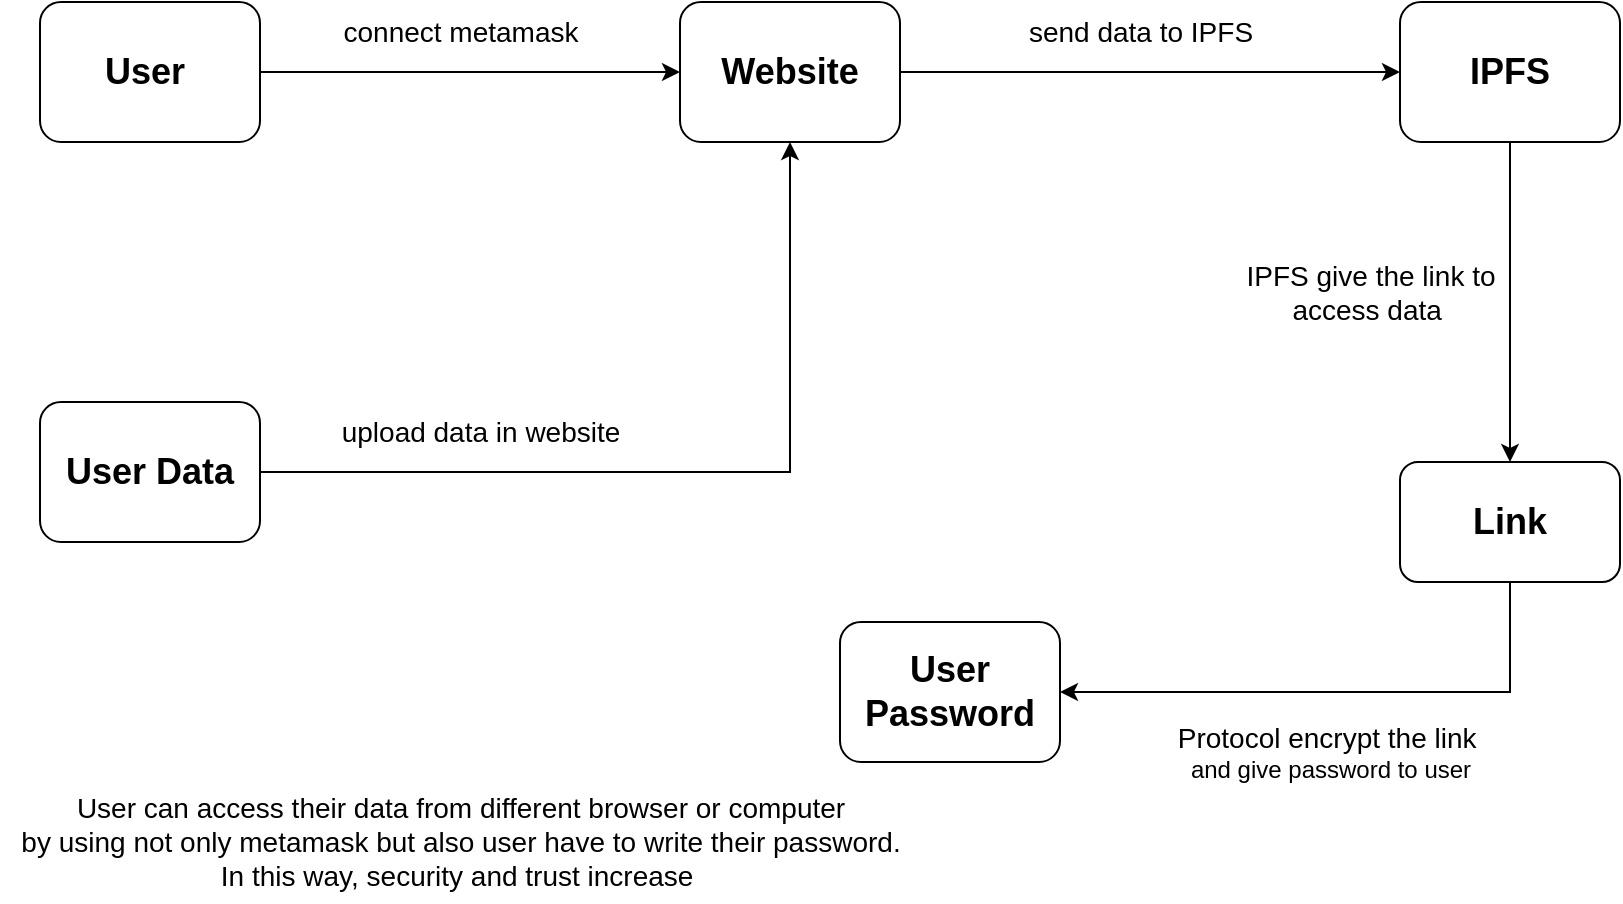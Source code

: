 <mxfile version="20.3.2" type="github">
  <diagram id="2Tg6jU1f62n6YvoEOPS1" name="Sayfa -1">
    <mxGraphModel dx="1350" dy="805" grid="1" gridSize="10" guides="1" tooltips="1" connect="1" arrows="1" fold="1" page="1" pageScale="1" pageWidth="1100" pageHeight="850" math="0" shadow="0">
      <root>
        <mxCell id="0" />
        <mxCell id="1" parent="0" />
        <mxCell id="OhmPqcq6k2MROIJnViym-4" style="edgeStyle=orthogonalEdgeStyle;rounded=0;orthogonalLoop=1;jettySize=auto;html=1;entryX=0;entryY=0.5;entryDx=0;entryDy=0;" edge="1" parent="1" source="OhmPqcq6k2MROIJnViym-1" target="OhmPqcq6k2MROIJnViym-3">
          <mxGeometry relative="1" as="geometry" />
        </mxCell>
        <mxCell id="OhmPqcq6k2MROIJnViym-1" value="&lt;h2&gt;User&amp;nbsp;&lt;/h2&gt;" style="rounded=1;whiteSpace=wrap;html=1;" vertex="1" parent="1">
          <mxGeometry x="40" y="130" width="110" height="70" as="geometry" />
        </mxCell>
        <mxCell id="OhmPqcq6k2MROIJnViym-8" style="edgeStyle=orthogonalEdgeStyle;rounded=0;orthogonalLoop=1;jettySize=auto;html=1;fontSize=14;" edge="1" parent="1" source="OhmPqcq6k2MROIJnViym-2" target="OhmPqcq6k2MROIJnViym-3">
          <mxGeometry relative="1" as="geometry" />
        </mxCell>
        <mxCell id="OhmPqcq6k2MROIJnViym-2" value="&lt;h2&gt;User Data&lt;/h2&gt;" style="rounded=1;whiteSpace=wrap;html=1;" vertex="1" parent="1">
          <mxGeometry x="40" y="330" width="110" height="70" as="geometry" />
        </mxCell>
        <mxCell id="OhmPqcq6k2MROIJnViym-11" style="edgeStyle=orthogonalEdgeStyle;rounded=0;orthogonalLoop=1;jettySize=auto;html=1;entryX=0;entryY=0.5;entryDx=0;entryDy=0;fontSize=14;" edge="1" parent="1" source="OhmPqcq6k2MROIJnViym-3" target="OhmPqcq6k2MROIJnViym-10">
          <mxGeometry relative="1" as="geometry" />
        </mxCell>
        <mxCell id="OhmPqcq6k2MROIJnViym-3" value="&lt;h2&gt;Website&lt;/h2&gt;" style="rounded=1;whiteSpace=wrap;html=1;" vertex="1" parent="1">
          <mxGeometry x="360" y="130" width="110" height="70" as="geometry" />
        </mxCell>
        <mxCell id="OhmPqcq6k2MROIJnViym-7" value="&lt;font style=&quot;font-size: 14px;&quot;&gt;connect metamask&lt;/font&gt;" style="text;html=1;resizable=0;autosize=1;align=center;verticalAlign=middle;points=[];fillColor=none;strokeColor=none;rounded=0;" vertex="1" parent="1">
          <mxGeometry x="180" y="130" width="140" height="30" as="geometry" />
        </mxCell>
        <mxCell id="OhmPqcq6k2MROIJnViym-9" value="&lt;font style=&quot;font-size: 14px;&quot;&gt;upload data in website&lt;/font&gt;" style="text;html=1;resizable=0;autosize=1;align=center;verticalAlign=middle;points=[];fillColor=none;strokeColor=none;rounded=0;" vertex="1" parent="1">
          <mxGeometry x="180" y="330" width="160" height="30" as="geometry" />
        </mxCell>
        <mxCell id="OhmPqcq6k2MROIJnViym-13" style="edgeStyle=orthogonalEdgeStyle;rounded=0;orthogonalLoop=1;jettySize=auto;html=1;exitX=0.5;exitY=1;exitDx=0;exitDy=0;fontSize=14;" edge="1" parent="1" source="OhmPqcq6k2MROIJnViym-10">
          <mxGeometry relative="1" as="geometry">
            <mxPoint x="775" y="360" as="targetPoint" />
          </mxGeometry>
        </mxCell>
        <mxCell id="OhmPqcq6k2MROIJnViym-10" value="&lt;h2&gt;IPFS&lt;/h2&gt;" style="rounded=1;whiteSpace=wrap;html=1;" vertex="1" parent="1">
          <mxGeometry x="720" y="130" width="110" height="70" as="geometry" />
        </mxCell>
        <mxCell id="OhmPqcq6k2MROIJnViym-12" value="&lt;span style=&quot;font-size: 14px;&quot;&gt;send data to IPFS&lt;/span&gt;" style="text;html=1;resizable=0;autosize=1;align=center;verticalAlign=middle;points=[];fillColor=none;strokeColor=none;rounded=0;" vertex="1" parent="1">
          <mxGeometry x="520" y="130" width="140" height="30" as="geometry" />
        </mxCell>
        <mxCell id="OhmPqcq6k2MROIJnViym-17" style="edgeStyle=orthogonalEdgeStyle;rounded=0;orthogonalLoop=1;jettySize=auto;html=1;exitX=0.5;exitY=1;exitDx=0;exitDy=0;entryX=1;entryY=0.5;entryDx=0;entryDy=0;fontSize=14;" edge="1" parent="1" source="OhmPqcq6k2MROIJnViym-14" target="OhmPqcq6k2MROIJnViym-16">
          <mxGeometry relative="1" as="geometry" />
        </mxCell>
        <mxCell id="OhmPqcq6k2MROIJnViym-14" value="&lt;h2&gt;Link&lt;/h2&gt;" style="rounded=1;whiteSpace=wrap;html=1;" vertex="1" parent="1">
          <mxGeometry x="720" y="360" width="110" height="60" as="geometry" />
        </mxCell>
        <mxCell id="OhmPqcq6k2MROIJnViym-15" value="&lt;span style=&quot;font-size: 14px;&quot;&gt;IPFS give the link to &lt;br&gt;access data&amp;nbsp;&lt;/span&gt;" style="text;html=1;resizable=0;autosize=1;align=center;verticalAlign=middle;points=[];fillColor=none;strokeColor=none;rounded=0;" vertex="1" parent="1">
          <mxGeometry x="630" y="250" width="150" height="50" as="geometry" />
        </mxCell>
        <mxCell id="OhmPqcq6k2MROIJnViym-16" value="&lt;h2&gt;User Password&lt;/h2&gt;" style="rounded=1;whiteSpace=wrap;html=1;" vertex="1" parent="1">
          <mxGeometry x="440" y="440" width="110" height="70" as="geometry" />
        </mxCell>
        <mxCell id="OhmPqcq6k2MROIJnViym-18" value="&lt;span style=&quot;font-size: 14px;&quot;&gt;Protocol encrypt the link&amp;nbsp;&lt;br&gt;&lt;/span&gt;and give password to user" style="text;html=1;resizable=0;autosize=1;align=center;verticalAlign=middle;points=[];fillColor=none;strokeColor=none;rounded=0;" vertex="1" parent="1">
          <mxGeometry x="595" y="485" width="180" height="40" as="geometry" />
        </mxCell>
        <mxCell id="OhmPqcq6k2MROIJnViym-19" value="&lt;span style=&quot;font-size: 14px;&quot;&gt;User can access their data from different browser or computer &lt;br&gt;by using not only metamask but also user have to write their password. &lt;br&gt;In this way, security and trust increase&amp;nbsp;&lt;/span&gt;" style="text;html=1;resizable=0;autosize=1;align=center;verticalAlign=middle;points=[];fillColor=none;strokeColor=none;rounded=0;" vertex="1" parent="1">
          <mxGeometry x="20" y="520" width="460" height="60" as="geometry" />
        </mxCell>
      </root>
    </mxGraphModel>
  </diagram>
</mxfile>
